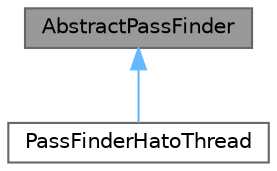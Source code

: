 digraph "AbstractPassFinder"
{
 // LATEX_PDF_SIZE
  bgcolor="transparent";
  edge [fontname=Helvetica,fontsize=10,labelfontname=Helvetica,labelfontsize=10];
  node [fontname=Helvetica,fontsize=10,shape=box,height=0.2,width=0.4];
  Node1 [id="Node000001",label="AbstractPassFinder",height=0.2,width=0.4,color="gray40", fillcolor="grey60", style="filled", fontcolor="black",tooltip="グラフ探索を行うクラスの抽象クラス．実体は作成できないのでこれを継承してたクラスを使うこと．"];
  Node1 -> Node2 [id="edge1_Node000001_Node000002",dir="back",color="steelblue1",style="solid",tooltip=" "];
  Node2 [id="Node000002",label="PassFinderHatoThread",height=0.2,width=0.4,color="gray40", fillcolor="white", style="filled",URL="$class_pass_finder_hato_thread.html",tooltip="パス探索クラス"];
}
